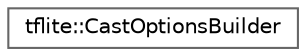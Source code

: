 digraph "Graphical Class Hierarchy"
{
 // LATEX_PDF_SIZE
  bgcolor="transparent";
  edge [fontname=Helvetica,fontsize=10,labelfontname=Helvetica,labelfontsize=10];
  node [fontname=Helvetica,fontsize=10,shape=box,height=0.2,width=0.4];
  rankdir="LR";
  Node0 [id="Node000000",label="tflite::CastOptionsBuilder",height=0.2,width=0.4,color="grey40", fillcolor="white", style="filled",URL="$structtflite_1_1_cast_options_builder.html",tooltip=" "];
}
